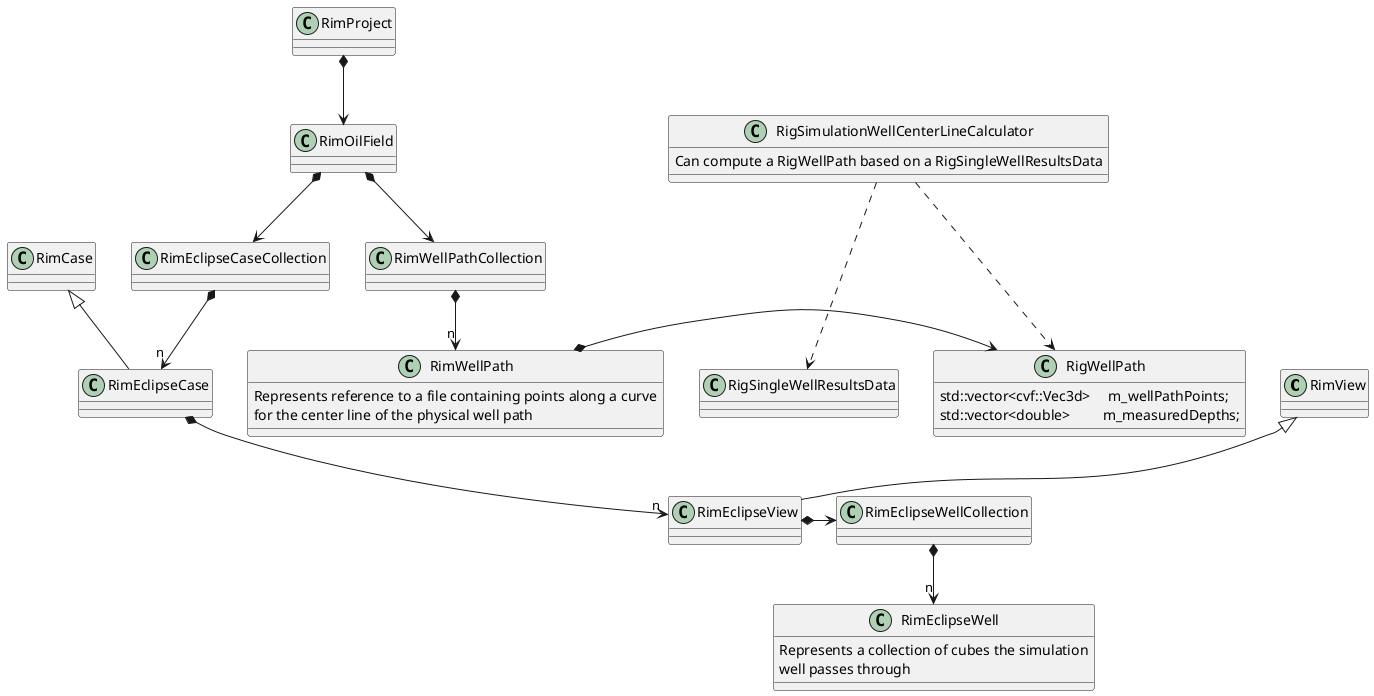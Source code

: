 @startuml

class RimView
class RimOilField
class RimEclipseCaseCollection
class RimCase
class RimWellPath
class RimWellPathCollection

RimProject *--> RimOilField

RimOilField *--> RimWellPathCollection
RimOilField *--> RimEclipseCaseCollection
RimEclipseCaseCollection *--> "n" RimEclipseCase

RimWellPathCollection *--> "n" RimWellPath
RimEclipseWellCollection *--> "n" RimEclipseWell


RimView <|-- RimEclipseView

RimCase <|-- RimEclipseCase 

RimEclipseCase *--> "n" RimEclipseView

RimEclipseView *-> RimEclipseWellCollection



class RigWellPath {
    std::vector<cvf::Vec3d>     m_wellPathPoints;
    std::vector<double>         m_measuredDepths;
}

class RimWellPath {
	Represents reference to a file containing points along a curve
	for the center line of the physical well path
}
RimWellPath *-> RigWellPath


class RimEclipseWell {
	Represents a collection of cubes the simulation
	well passes through
}

class RigSimulationWellCenterLineCalculator {
	Can compute a RigWellPath based on a RigSingleWellResultsData
}

RigSimulationWellCenterLineCalculator ...> RigWellPath
RigSimulationWellCenterLineCalculator ...> RigSingleWellResultsData

@enduml

